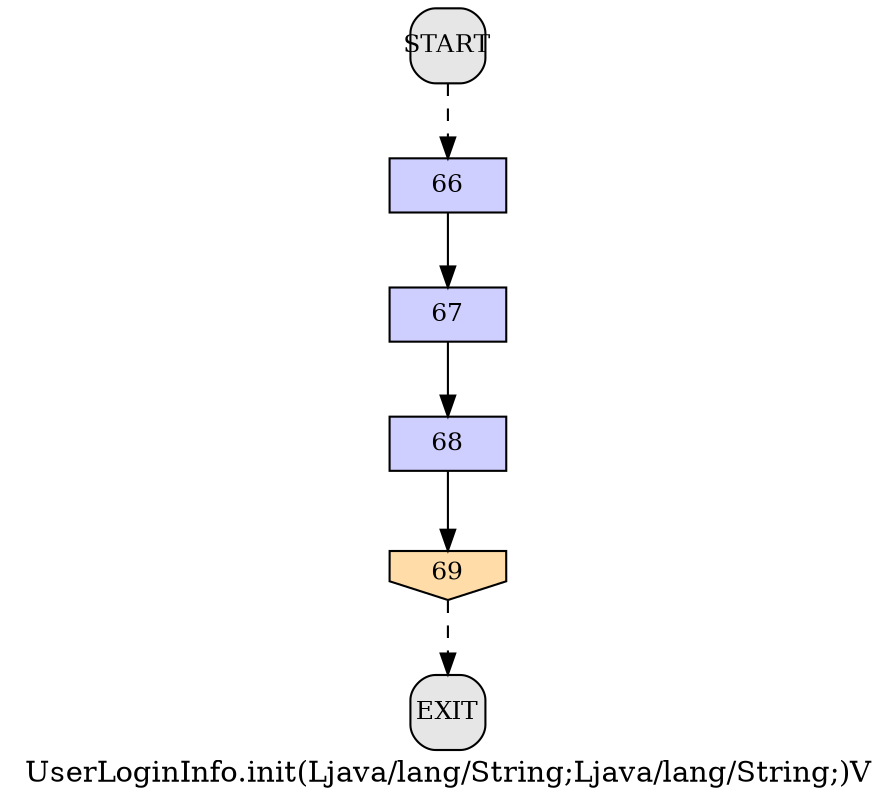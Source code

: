 /* --------------------------------------------------- */
/* Generated by Dr. Garbage Control Flow Graph Factory */
/* http://www.drgarbage.com                            */
/* Version: 4.5.0.201508311741                         */
/* Retrieved on: 2015-12-01 08:09:23.486               */
/* --------------------------------------------------- */
digraph "UserLoginInfo.init(Ljava/lang/String;Ljava/lang/String;)V" {
 graph [label="UserLoginInfo.init(Ljava/lang/String;Ljava/lang/String;)V"];
 2 [label="66", shape=box, style=filled, fillcolor="#CECEFF", fixedsize=true, fontsize=12, width=0.78, height=0.36 ]
 3 [label="67", shape=box, style=filled, fillcolor="#CECEFF", fixedsize=true, fontsize=12, width=0.78, height=0.36 ]
 4 [label="68", shape=box, style=filled, fillcolor="#CECEFF", fixedsize=true, fontsize=12, width=0.78, height=0.36 ]
 5 [label="69", shape=invhouse, style=filled, fillcolor="#FFDCA8", fixedsize=true, fontsize=12, width=0.78, height=0.36 ]
 6 [label="START", shape=box, style="filled, rounded", fillcolor="#E6E6E6", fixedsize=true, fontsize=12, width=0.5, height=0.5 ]
 7 [label="EXIT", shape=box, style="filled, rounded", fillcolor="#E6E6E6", fixedsize=true, fontsize=12, width=0.5, height=0.5 ]
 6 -> 2 [label="", style=dashed ]
 2 -> 3 [label="", style=solid ]
 3 -> 4 [label="", style=solid ]
 4 -> 5 [label="", style=solid ]
 5 -> 7 [label="", style=dashed ]
}
